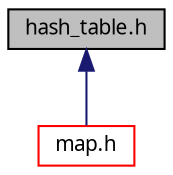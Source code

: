 digraph "hash_table.h"
{
  edge [fontname="Verdana",fontsize="10",labelfontname="Verdana",labelfontsize="10"];
  node [fontname="Verdana",fontsize="10",shape=record];
  Node1 [label="hash_table.h",height=0.2,width=0.4,color="black", fillcolor="grey75", style="filled", fontcolor="black"];
  Node1 -> Node2 [dir="back",color="midnightblue",fontsize="10",style="solid",fontname="Verdana"];
  Node2 [label="map.h",height=0.2,width=0.4,color="red", fillcolor="white", style="filled",URL="$map_8h.html",tooltip="Interface class that stores the national road map. "];
}
